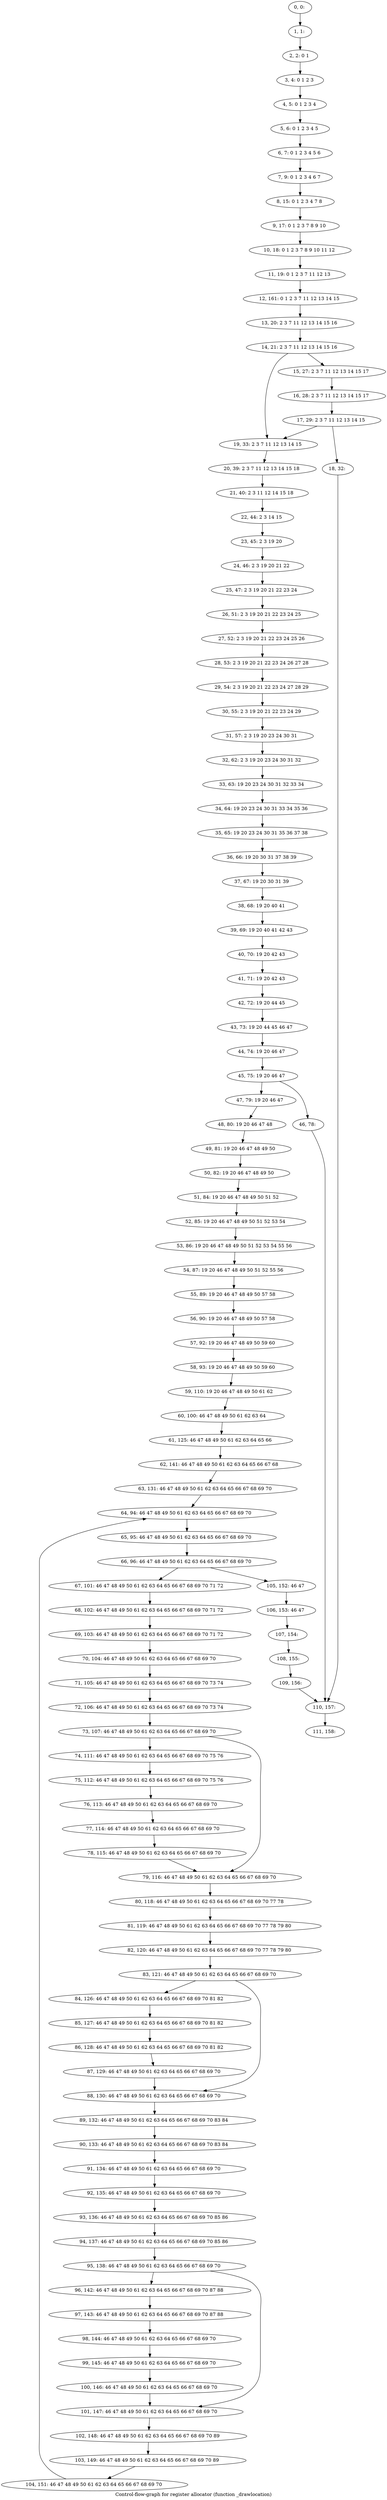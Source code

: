 digraph G {
graph [label="Control-flow-graph for register allocator (function _drawlocation)"]
0[label="0, 0: "];
1[label="1, 1: "];
2[label="2, 2: 0 1 "];
3[label="3, 4: 0 1 2 3 "];
4[label="4, 5: 0 1 2 3 4 "];
5[label="5, 6: 0 1 2 3 4 5 "];
6[label="6, 7: 0 1 2 3 4 5 6 "];
7[label="7, 9: 0 1 2 3 4 6 7 "];
8[label="8, 15: 0 1 2 3 4 7 8 "];
9[label="9, 17: 0 1 2 3 7 8 9 10 "];
10[label="10, 18: 0 1 2 3 7 8 9 10 11 12 "];
11[label="11, 19: 0 1 2 3 7 11 12 13 "];
12[label="12, 161: 0 1 2 3 7 11 12 13 14 15 "];
13[label="13, 20: 2 3 7 11 12 13 14 15 16 "];
14[label="14, 21: 2 3 7 11 12 13 14 15 16 "];
15[label="15, 27: 2 3 7 11 12 13 14 15 17 "];
16[label="16, 28: 2 3 7 11 12 13 14 15 17 "];
17[label="17, 29: 2 3 7 11 12 13 14 15 "];
18[label="18, 32: "];
19[label="19, 33: 2 3 7 11 12 13 14 15 "];
20[label="20, 39: 2 3 7 11 12 13 14 15 18 "];
21[label="21, 40: 2 3 11 12 14 15 18 "];
22[label="22, 44: 2 3 14 15 "];
23[label="23, 45: 2 3 19 20 "];
24[label="24, 46: 2 3 19 20 21 22 "];
25[label="25, 47: 2 3 19 20 21 22 23 24 "];
26[label="26, 51: 2 3 19 20 21 22 23 24 25 "];
27[label="27, 52: 2 3 19 20 21 22 23 24 25 26 "];
28[label="28, 53: 2 3 19 20 21 22 23 24 26 27 28 "];
29[label="29, 54: 2 3 19 20 21 22 23 24 27 28 29 "];
30[label="30, 55: 2 3 19 20 21 22 23 24 29 "];
31[label="31, 57: 2 3 19 20 23 24 30 31 "];
32[label="32, 62: 2 3 19 20 23 24 30 31 32 "];
33[label="33, 63: 19 20 23 24 30 31 32 33 34 "];
34[label="34, 64: 19 20 23 24 30 31 33 34 35 36 "];
35[label="35, 65: 19 20 23 24 30 31 35 36 37 38 "];
36[label="36, 66: 19 20 30 31 37 38 39 "];
37[label="37, 67: 19 20 30 31 39 "];
38[label="38, 68: 19 20 40 41 "];
39[label="39, 69: 19 20 40 41 42 43 "];
40[label="40, 70: 19 20 42 43 "];
41[label="41, 71: 19 20 42 43 "];
42[label="42, 72: 19 20 44 45 "];
43[label="43, 73: 19 20 44 45 46 47 "];
44[label="44, 74: 19 20 46 47 "];
45[label="45, 75: 19 20 46 47 "];
46[label="46, 78: "];
47[label="47, 79: 19 20 46 47 "];
48[label="48, 80: 19 20 46 47 48 "];
49[label="49, 81: 19 20 46 47 48 49 50 "];
50[label="50, 82: 19 20 46 47 48 49 50 "];
51[label="51, 84: 19 20 46 47 48 49 50 51 52 "];
52[label="52, 85: 19 20 46 47 48 49 50 51 52 53 54 "];
53[label="53, 86: 19 20 46 47 48 49 50 51 52 53 54 55 56 "];
54[label="54, 87: 19 20 46 47 48 49 50 51 52 55 56 "];
55[label="55, 89: 19 20 46 47 48 49 50 57 58 "];
56[label="56, 90: 19 20 46 47 48 49 50 57 58 "];
57[label="57, 92: 19 20 46 47 48 49 50 59 60 "];
58[label="58, 93: 19 20 46 47 48 49 50 59 60 "];
59[label="59, 110: 19 20 46 47 48 49 50 61 62 "];
60[label="60, 100: 46 47 48 49 50 61 62 63 64 "];
61[label="61, 125: 46 47 48 49 50 61 62 63 64 65 66 "];
62[label="62, 141: 46 47 48 49 50 61 62 63 64 65 66 67 68 "];
63[label="63, 131: 46 47 48 49 50 61 62 63 64 65 66 67 68 69 70 "];
64[label="64, 94: 46 47 48 49 50 61 62 63 64 65 66 67 68 69 70 "];
65[label="65, 95: 46 47 48 49 50 61 62 63 64 65 66 67 68 69 70 "];
66[label="66, 96: 46 47 48 49 50 61 62 63 64 65 66 67 68 69 70 "];
67[label="67, 101: 46 47 48 49 50 61 62 63 64 65 66 67 68 69 70 71 72 "];
68[label="68, 102: 46 47 48 49 50 61 62 63 64 65 66 67 68 69 70 71 72 "];
69[label="69, 103: 46 47 48 49 50 61 62 63 64 65 66 67 68 69 70 71 72 "];
70[label="70, 104: 46 47 48 49 50 61 62 63 64 65 66 67 68 69 70 "];
71[label="71, 105: 46 47 48 49 50 61 62 63 64 65 66 67 68 69 70 73 74 "];
72[label="72, 106: 46 47 48 49 50 61 62 63 64 65 66 67 68 69 70 73 74 "];
73[label="73, 107: 46 47 48 49 50 61 62 63 64 65 66 67 68 69 70 "];
74[label="74, 111: 46 47 48 49 50 61 62 63 64 65 66 67 68 69 70 75 76 "];
75[label="75, 112: 46 47 48 49 50 61 62 63 64 65 66 67 68 69 70 75 76 "];
76[label="76, 113: 46 47 48 49 50 61 62 63 64 65 66 67 68 69 70 "];
77[label="77, 114: 46 47 48 49 50 61 62 63 64 65 66 67 68 69 70 "];
78[label="78, 115: 46 47 48 49 50 61 62 63 64 65 66 67 68 69 70 "];
79[label="79, 116: 46 47 48 49 50 61 62 63 64 65 66 67 68 69 70 "];
80[label="80, 118: 46 47 48 49 50 61 62 63 64 65 66 67 68 69 70 77 78 "];
81[label="81, 119: 46 47 48 49 50 61 62 63 64 65 66 67 68 69 70 77 78 79 80 "];
82[label="82, 120: 46 47 48 49 50 61 62 63 64 65 66 67 68 69 70 77 78 79 80 "];
83[label="83, 121: 46 47 48 49 50 61 62 63 64 65 66 67 68 69 70 "];
84[label="84, 126: 46 47 48 49 50 61 62 63 64 65 66 67 68 69 70 81 82 "];
85[label="85, 127: 46 47 48 49 50 61 62 63 64 65 66 67 68 69 70 81 82 "];
86[label="86, 128: 46 47 48 49 50 61 62 63 64 65 66 67 68 69 70 81 82 "];
87[label="87, 129: 46 47 48 49 50 61 62 63 64 65 66 67 68 69 70 "];
88[label="88, 130: 46 47 48 49 50 61 62 63 64 65 66 67 68 69 70 "];
89[label="89, 132: 46 47 48 49 50 61 62 63 64 65 66 67 68 69 70 83 84 "];
90[label="90, 133: 46 47 48 49 50 61 62 63 64 65 66 67 68 69 70 83 84 "];
91[label="91, 134: 46 47 48 49 50 61 62 63 64 65 66 67 68 69 70 "];
92[label="92, 135: 46 47 48 49 50 61 62 63 64 65 66 67 68 69 70 "];
93[label="93, 136: 46 47 48 49 50 61 62 63 64 65 66 67 68 69 70 85 86 "];
94[label="94, 137: 46 47 48 49 50 61 62 63 64 65 66 67 68 69 70 85 86 "];
95[label="95, 138: 46 47 48 49 50 61 62 63 64 65 66 67 68 69 70 "];
96[label="96, 142: 46 47 48 49 50 61 62 63 64 65 66 67 68 69 70 87 88 "];
97[label="97, 143: 46 47 48 49 50 61 62 63 64 65 66 67 68 69 70 87 88 "];
98[label="98, 144: 46 47 48 49 50 61 62 63 64 65 66 67 68 69 70 "];
99[label="99, 145: 46 47 48 49 50 61 62 63 64 65 66 67 68 69 70 "];
100[label="100, 146: 46 47 48 49 50 61 62 63 64 65 66 67 68 69 70 "];
101[label="101, 147: 46 47 48 49 50 61 62 63 64 65 66 67 68 69 70 "];
102[label="102, 148: 46 47 48 49 50 61 62 63 64 65 66 67 68 69 70 89 "];
103[label="103, 149: 46 47 48 49 50 61 62 63 64 65 66 67 68 69 70 89 "];
104[label="104, 151: 46 47 48 49 50 61 62 63 64 65 66 67 68 69 70 "];
105[label="105, 152: 46 47 "];
106[label="106, 153: 46 47 "];
107[label="107, 154: "];
108[label="108, 155: "];
109[label="109, 156: "];
110[label="110, 157: "];
111[label="111, 158: "];
0->1 ;
1->2 ;
2->3 ;
3->4 ;
4->5 ;
5->6 ;
6->7 ;
7->8 ;
8->9 ;
9->10 ;
10->11 ;
11->12 ;
12->13 ;
13->14 ;
14->15 ;
14->19 ;
15->16 ;
16->17 ;
17->18 ;
17->19 ;
18->110 ;
19->20 ;
20->21 ;
21->22 ;
22->23 ;
23->24 ;
24->25 ;
25->26 ;
26->27 ;
27->28 ;
28->29 ;
29->30 ;
30->31 ;
31->32 ;
32->33 ;
33->34 ;
34->35 ;
35->36 ;
36->37 ;
37->38 ;
38->39 ;
39->40 ;
40->41 ;
41->42 ;
42->43 ;
43->44 ;
44->45 ;
45->46 ;
45->47 ;
46->110 ;
47->48 ;
48->49 ;
49->50 ;
50->51 ;
51->52 ;
52->53 ;
53->54 ;
54->55 ;
55->56 ;
56->57 ;
57->58 ;
58->59 ;
59->60 ;
60->61 ;
61->62 ;
62->63 ;
63->64 ;
64->65 ;
65->66 ;
66->67 ;
66->105 ;
67->68 ;
68->69 ;
69->70 ;
70->71 ;
71->72 ;
72->73 ;
73->74 ;
73->79 ;
74->75 ;
75->76 ;
76->77 ;
77->78 ;
78->79 ;
79->80 ;
80->81 ;
81->82 ;
82->83 ;
83->84 ;
83->88 ;
84->85 ;
85->86 ;
86->87 ;
87->88 ;
88->89 ;
89->90 ;
90->91 ;
91->92 ;
92->93 ;
93->94 ;
94->95 ;
95->96 ;
95->101 ;
96->97 ;
97->98 ;
98->99 ;
99->100 ;
100->101 ;
101->102 ;
102->103 ;
103->104 ;
104->64 ;
105->106 ;
106->107 ;
107->108 ;
108->109 ;
109->110 ;
110->111 ;
}
